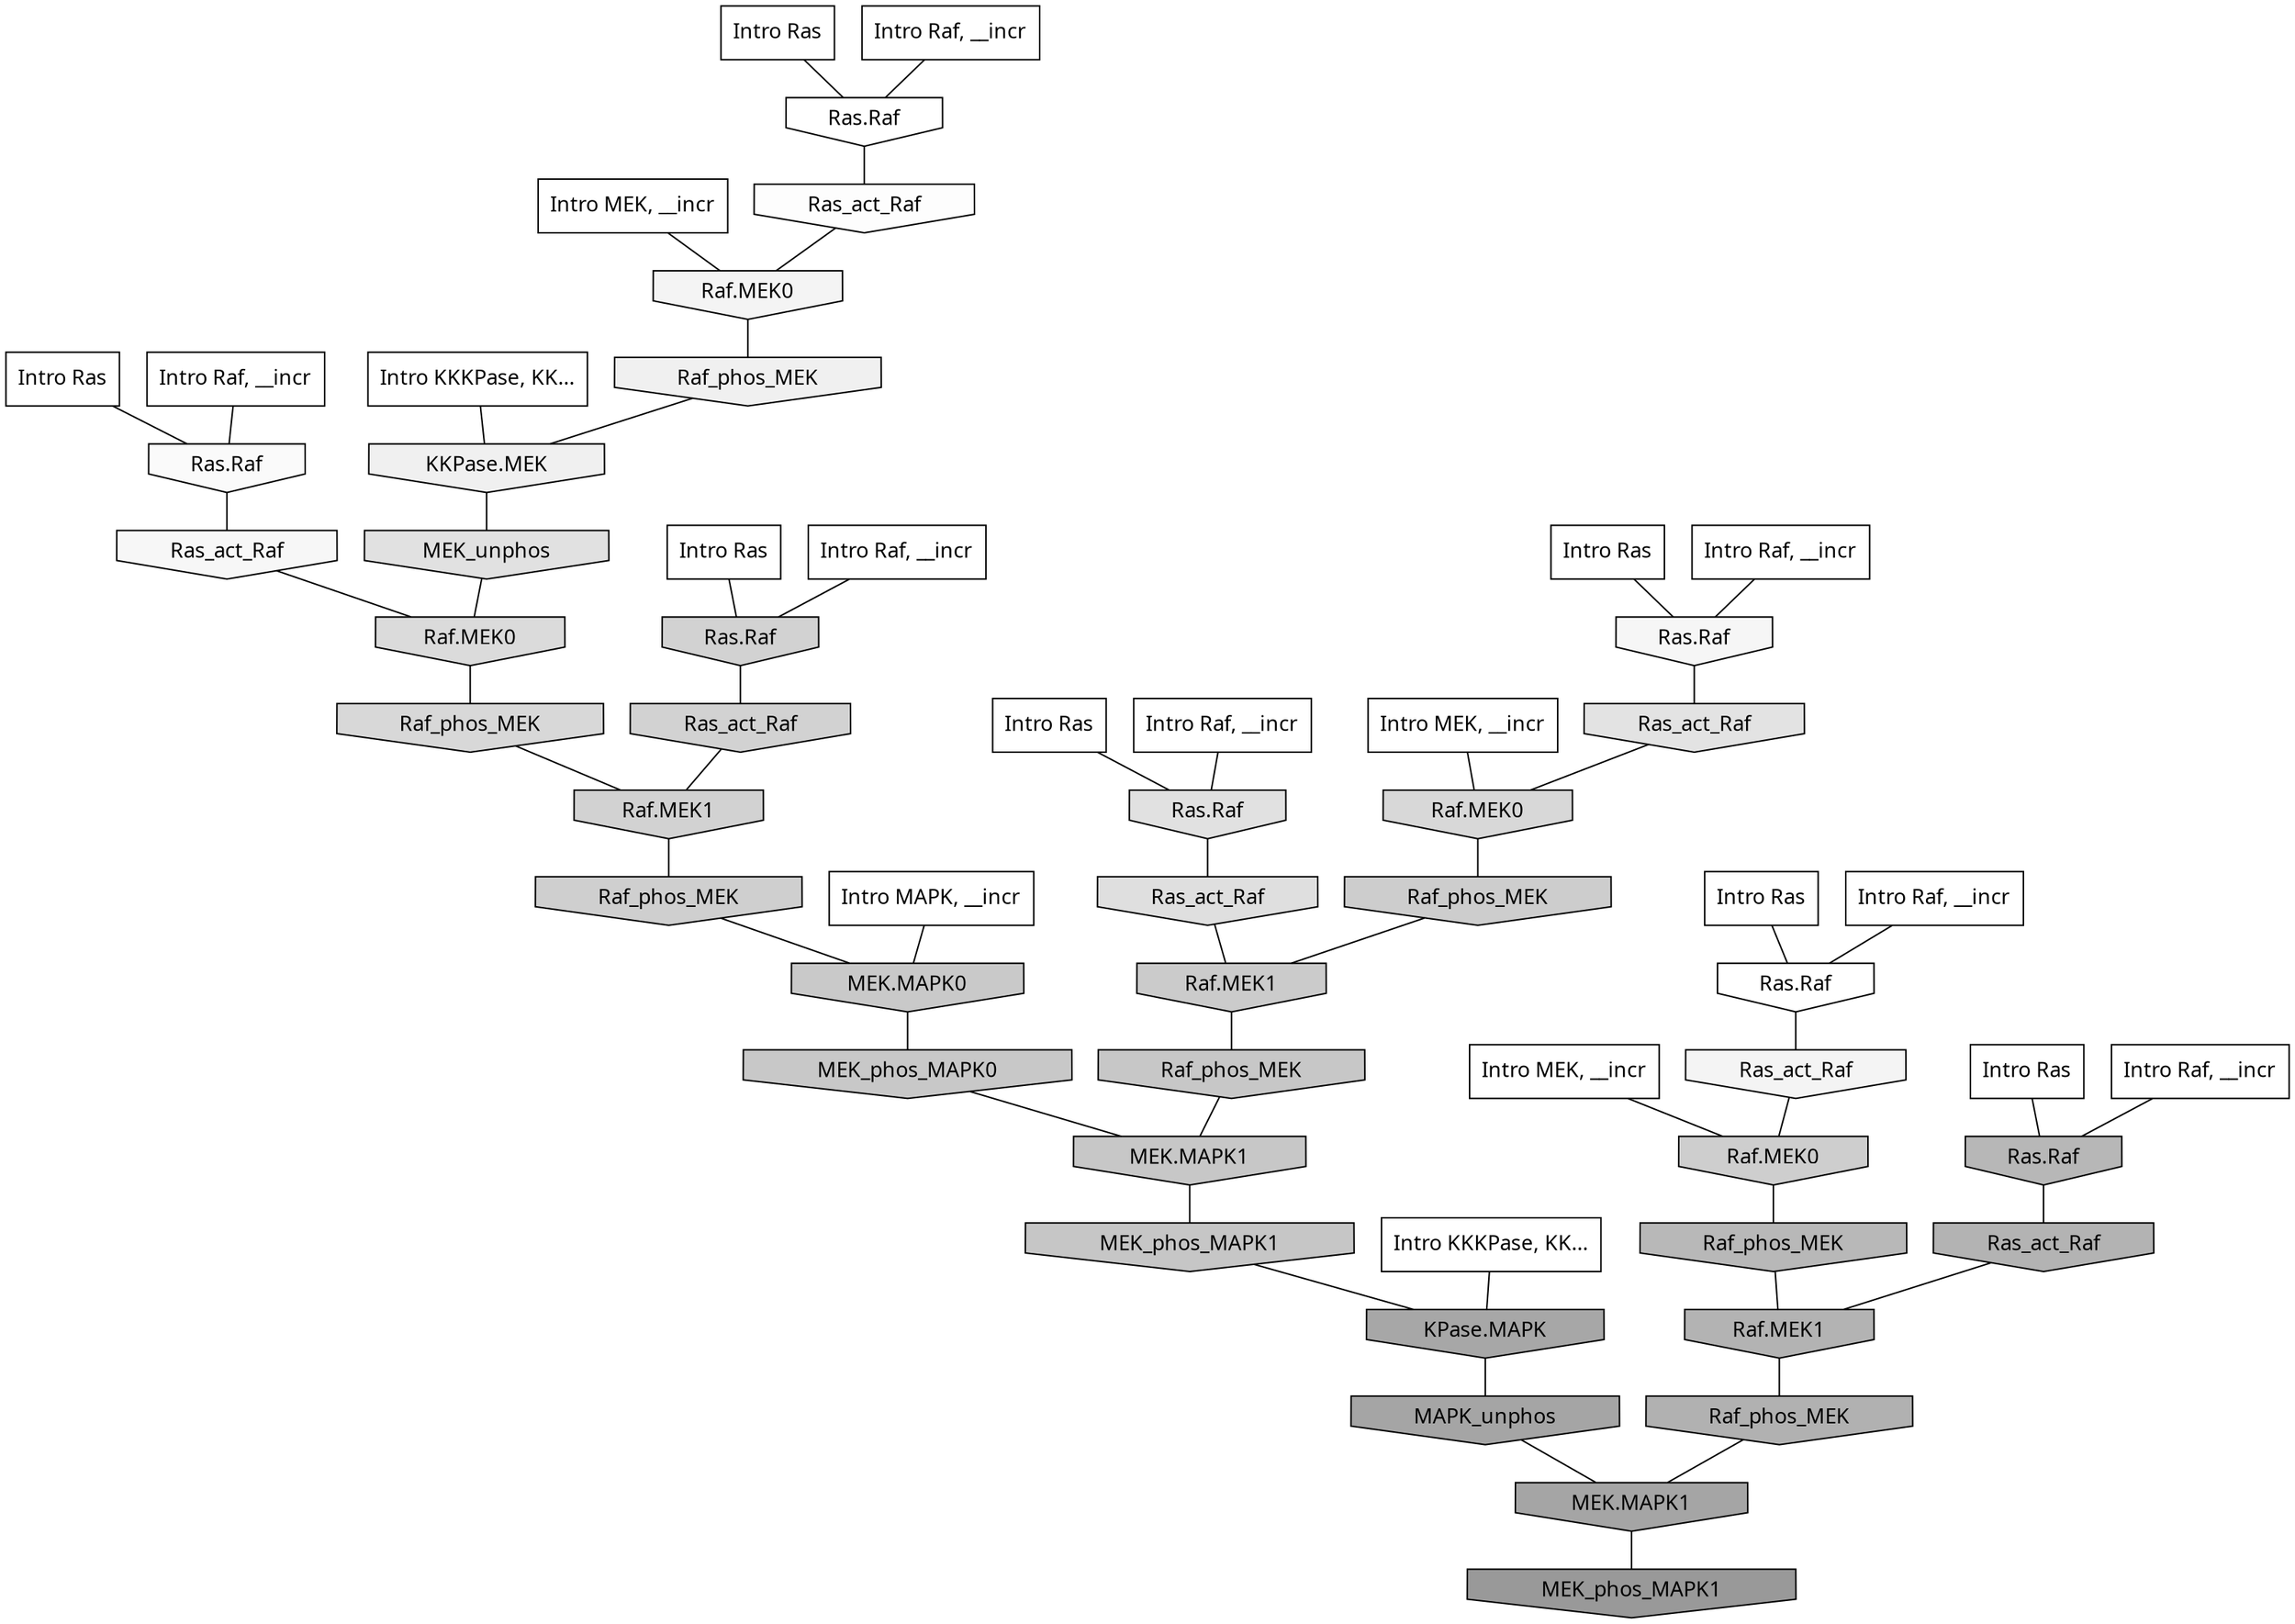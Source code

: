 digraph G{
  rankdir="TB";
  ranksep=0.30;
  node [fontname="CMU Serif"];
  edge [fontname="CMU Serif"];
  
  2 [label="Intro Ras", shape=rectangle, style=filled, fillcolor="0.000 0.000 1.000"]
  
  5 [label="Intro Ras", shape=rectangle, style=filled, fillcolor="0.000 0.000 1.000"]
  
  14 [label="Intro Ras", shape=rectangle, style=filled, fillcolor="0.000 0.000 1.000"]
  
  24 [label="Intro Ras", shape=rectangle, style=filled, fillcolor="0.000 0.000 1.000"]
  
  53 [label="Intro Ras", shape=rectangle, style=filled, fillcolor="0.000 0.000 1.000"]
  
  89 [label="Intro Ras", shape=rectangle, style=filled, fillcolor="0.000 0.000 1.000"]
  
  90 [label="Intro Ras", shape=rectangle, style=filled, fillcolor="0.000 0.000 1.000"]
  
  162 [label="Intro Raf, __incr", shape=rectangle, style=filled, fillcolor="0.000 0.000 1.000"]
  
  277 [label="Intro Raf, __incr", shape=rectangle, style=filled, fillcolor="0.000 0.000 1.000"]
  
  383 [label="Intro Raf, __incr", shape=rectangle, style=filled, fillcolor="0.000 0.000 1.000"]
  
  411 [label="Intro Raf, __incr", shape=rectangle, style=filled, fillcolor="0.000 0.000 1.000"]
  
  449 [label="Intro Raf, __incr", shape=rectangle, style=filled, fillcolor="0.000 0.000 1.000"]
  
  459 [label="Intro Raf, __incr", shape=rectangle, style=filled, fillcolor="0.000 0.000 1.000"]
  
  790 [label="Intro Raf, __incr", shape=rectangle, style=filled, fillcolor="0.000 0.000 1.000"]
  
  1432 [label="Intro MEK, __incr", shape=rectangle, style=filled, fillcolor="0.000 0.000 1.000"]
  
  1698 [label="Intro MEK, __incr", shape=rectangle, style=filled, fillcolor="0.000 0.000 1.000"]
  
  2060 [label="Intro MEK, __incr", shape=rectangle, style=filled, fillcolor="0.000 0.000 1.000"]
  
  3010 [label="Intro MAPK, __incr", shape=rectangle, style=filled, fillcolor="0.000 0.000 1.000"]
  
  3142 [label="Intro KKKPase, KK...", shape=rectangle, style=filled, fillcolor="0.000 0.000 1.000"]
  
  3192 [label="Intro KKKPase, KK...", shape=rectangle, style=filled, fillcolor="0.000 0.000 1.000"]
  
  3220 [label="Ras.Raf", shape=invhouse, style=filled, fillcolor="0.000 0.000 1.000"]
  
  3256 [label="Ras.Raf", shape=invhouse, style=filled, fillcolor="0.000 0.000 1.000"]
  
  3404 [label="Ras_act_Raf", shape=invhouse, style=filled, fillcolor="0.000 0.000 0.992"]
  
  3562 [label="Ras.Raf", shape=invhouse, style=filled, fillcolor="0.000 0.000 0.977"]
  
  3738 [label="Ras_act_Raf", shape=invhouse, style=filled, fillcolor="0.000 0.000 0.967"]
  
  3864 [label="Ras.Raf", shape=invhouse, style=filled, fillcolor="0.000 0.000 0.962"]
  
  4025 [label="Ras_act_Raf", shape=invhouse, style=filled, fillcolor="0.000 0.000 0.956"]
  
  4035 [label="Raf.MEK0", shape=invhouse, style=filled, fillcolor="0.000 0.000 0.956"]
  
  4463 [label="Raf_phos_MEK", shape=invhouse, style=filled, fillcolor="0.000 0.000 0.938"]
  
  4481 [label="KKPase.MEK", shape=invhouse, style=filled, fillcolor="0.000 0.000 0.938"]
  
  5887 [label="Ras_act_Raf", shape=invhouse, style=filled, fillcolor="0.000 0.000 0.890"]
  
  6206 [label="MEK_unphos", shape=invhouse, style=filled, fillcolor="0.000 0.000 0.880"]
  
  6257 [label="Ras.Raf", shape=invhouse, style=filled, fillcolor="0.000 0.000 0.879"]
  
  6459 [label="Ras_act_Raf", shape=invhouse, style=filled, fillcolor="0.000 0.000 0.874"]
  
  7265 [label="Raf.MEK0", shape=invhouse, style=filled, fillcolor="0.000 0.000 0.857"]
  
  7948 [label="Raf.MEK0", shape=invhouse, style=filled, fillcolor="0.000 0.000 0.845"]
  
  8000 [label="Raf_phos_MEK", shape=invhouse, style=filled, fillcolor="0.000 0.000 0.844"]
  
  9338 [label="Ras.Raf", shape=invhouse, style=filled, fillcolor="0.000 0.000 0.822"]
  
  9409 [label="Ras_act_Raf", shape=invhouse, style=filled, fillcolor="0.000 0.000 0.821"]
  
  9419 [label="Raf.MEK1", shape=invhouse, style=filled, fillcolor="0.000 0.000 0.821"]
  
  10339 [label="Raf_phos_MEK", shape=invhouse, style=filled, fillcolor="0.000 0.000 0.809"]
  
  10661 [label="Raf.MEK0", shape=invhouse, style=filled, fillcolor="0.000 0.000 0.805"]
  
  10920 [label="Raf_phos_MEK", shape=invhouse, style=filled, fillcolor="0.000 0.000 0.802"]
  
  11640 [label="Raf.MEK1", shape=invhouse, style=filled, fillcolor="0.000 0.000 0.795"]
  
  12405 [label="MEK.MAPK0", shape=invhouse, style=filled, fillcolor="0.000 0.000 0.787"]
  
  12746 [label="MEK_phos_MAPK0", shape=invhouse, style=filled, fillcolor="0.000 0.000 0.784"]
  
  13041 [label="Raf_phos_MEK", shape=invhouse, style=filled, fillcolor="0.000 0.000 0.781"]
  
  13046 [label="MEK.MAPK1", shape=invhouse, style=filled, fillcolor="0.000 0.000 0.781"]
  
  13831 [label="MEK_phos_MAPK1", shape=invhouse, style=filled, fillcolor="0.000 0.000 0.774"]
  
  17876 [label="Raf_phos_MEK", shape=invhouse, style=filled, fillcolor="0.000 0.000 0.722"]
  
  18212 [label="Ras.Raf", shape=invhouse, style=filled, fillcolor="0.000 0.000 0.715"]
  
  18682 [label="Ras_act_Raf", shape=invhouse, style=filled, fillcolor="0.000 0.000 0.703"]
  
  18685 [label="Raf.MEK1", shape=invhouse, style=filled, fillcolor="0.000 0.000 0.703"]
  
  18986 [label="Raf_phos_MEK", shape=invhouse, style=filled, fillcolor="0.000 0.000 0.695"]
  
  20356 [label="KPase.MAPK", shape=invhouse, style=filled, fillcolor="0.000 0.000 0.653"]
  
  20585 [label="MAPK_unphos", shape=invhouse, style=filled, fillcolor="0.000 0.000 0.646"]
  
  20587 [label="MEK.MAPK1", shape=invhouse, style=filled, fillcolor="0.000 0.000 0.646"]
  
  21733 [label="MEK_phos_MAPK1", shape=invhouse, style=filled, fillcolor="0.000 0.000 0.600"]
  
  
  20587 -> 21733 [dir=none, color="0.000 0.000 0.000"] 
  20585 -> 20587 [dir=none, color="0.000 0.000 0.000"] 
  20356 -> 20585 [dir=none, color="0.000 0.000 0.000"] 
  18986 -> 20587 [dir=none, color="0.000 0.000 0.000"] 
  18685 -> 18986 [dir=none, color="0.000 0.000 0.000"] 
  18682 -> 18685 [dir=none, color="0.000 0.000 0.000"] 
  18212 -> 18682 [dir=none, color="0.000 0.000 0.000"] 
  17876 -> 18685 [dir=none, color="0.000 0.000 0.000"] 
  13831 -> 20356 [dir=none, color="0.000 0.000 0.000"] 
  13046 -> 13831 [dir=none, color="0.000 0.000 0.000"] 
  13041 -> 13046 [dir=none, color="0.000 0.000 0.000"] 
  12746 -> 13046 [dir=none, color="0.000 0.000 0.000"] 
  12405 -> 12746 [dir=none, color="0.000 0.000 0.000"] 
  11640 -> 13041 [dir=none, color="0.000 0.000 0.000"] 
  10920 -> 11640 [dir=none, color="0.000 0.000 0.000"] 
  10661 -> 17876 [dir=none, color="0.000 0.000 0.000"] 
  10339 -> 12405 [dir=none, color="0.000 0.000 0.000"] 
  9419 -> 10339 [dir=none, color="0.000 0.000 0.000"] 
  9409 -> 9419 [dir=none, color="0.000 0.000 0.000"] 
  9338 -> 9409 [dir=none, color="0.000 0.000 0.000"] 
  8000 -> 9419 [dir=none, color="0.000 0.000 0.000"] 
  7948 -> 10920 [dir=none, color="0.000 0.000 0.000"] 
  7265 -> 8000 [dir=none, color="0.000 0.000 0.000"] 
  6459 -> 11640 [dir=none, color="0.000 0.000 0.000"] 
  6257 -> 6459 [dir=none, color="0.000 0.000 0.000"] 
  6206 -> 7265 [dir=none, color="0.000 0.000 0.000"] 
  5887 -> 7948 [dir=none, color="0.000 0.000 0.000"] 
  4481 -> 6206 [dir=none, color="0.000 0.000 0.000"] 
  4463 -> 4481 [dir=none, color="0.000 0.000 0.000"] 
  4035 -> 4463 [dir=none, color="0.000 0.000 0.000"] 
  4025 -> 10661 [dir=none, color="0.000 0.000 0.000"] 
  3864 -> 5887 [dir=none, color="0.000 0.000 0.000"] 
  3738 -> 7265 [dir=none, color="0.000 0.000 0.000"] 
  3562 -> 3738 [dir=none, color="0.000 0.000 0.000"] 
  3404 -> 4035 [dir=none, color="0.000 0.000 0.000"] 
  3256 -> 3404 [dir=none, color="0.000 0.000 0.000"] 
  3220 -> 4025 [dir=none, color="0.000 0.000 0.000"] 
  3192 -> 4481 [dir=none, color="0.000 0.000 0.000"] 
  3142 -> 20356 [dir=none, color="0.000 0.000 0.000"] 
  3010 -> 12405 [dir=none, color="0.000 0.000 0.000"] 
  2060 -> 7948 [dir=none, color="0.000 0.000 0.000"] 
  1698 -> 4035 [dir=none, color="0.000 0.000 0.000"] 
  1432 -> 10661 [dir=none, color="0.000 0.000 0.000"] 
  790 -> 18212 [dir=none, color="0.000 0.000 0.000"] 
  459 -> 3864 [dir=none, color="0.000 0.000 0.000"] 
  449 -> 9338 [dir=none, color="0.000 0.000 0.000"] 
  411 -> 3562 [dir=none, color="0.000 0.000 0.000"] 
  383 -> 3220 [dir=none, color="0.000 0.000 0.000"] 
  277 -> 3256 [dir=none, color="0.000 0.000 0.000"] 
  162 -> 6257 [dir=none, color="0.000 0.000 0.000"] 
  90 -> 6257 [dir=none, color="0.000 0.000 0.000"] 
  89 -> 3864 [dir=none, color="0.000 0.000 0.000"] 
  53 -> 18212 [dir=none, color="0.000 0.000 0.000"] 
  24 -> 3256 [dir=none, color="0.000 0.000 0.000"] 
  14 -> 3220 [dir=none, color="0.000 0.000 0.000"] 
  5 -> 9338 [dir=none, color="0.000 0.000 0.000"] 
  2 -> 3562 [dir=none, color="0.000 0.000 0.000"] 
  
  }

